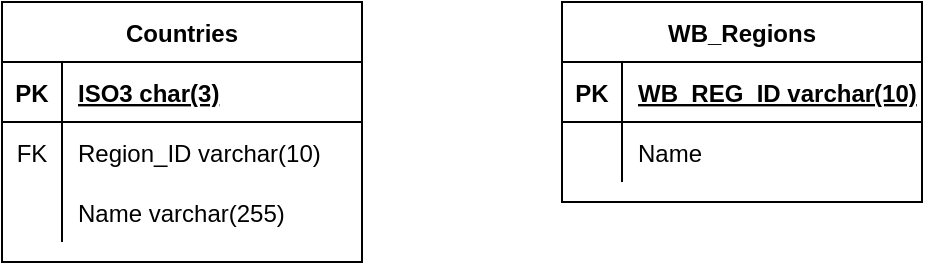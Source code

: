 <mxfile version="16.6.5" type="github">
  <diagram id="Cd5qq1A4yIP22CljSlD0" name="Page-1">
    <mxGraphModel dx="652" dy="464" grid="1" gridSize="10" guides="1" tooltips="1" connect="1" arrows="1" fold="1" page="1" pageScale="1" pageWidth="827" pageHeight="1169" math="0" shadow="0">
      <root>
        <mxCell id="0" />
        <mxCell id="1" parent="0" />
        <mxCell id="BgY3MlOC9M-vGnAWjJrn-1" value="Countries" style="shape=table;startSize=30;container=1;collapsible=1;childLayout=tableLayout;fixedRows=1;rowLines=0;fontStyle=1;align=center;resizeLast=1;" vertex="1" parent="1">
          <mxGeometry x="80" y="40" width="180" height="130" as="geometry" />
        </mxCell>
        <mxCell id="BgY3MlOC9M-vGnAWjJrn-2" value="" style="shape=tableRow;horizontal=0;startSize=0;swimlaneHead=0;swimlaneBody=0;fillColor=none;collapsible=0;dropTarget=0;points=[[0,0.5],[1,0.5]];portConstraint=eastwest;top=0;left=0;right=0;bottom=1;" vertex="1" parent="BgY3MlOC9M-vGnAWjJrn-1">
          <mxGeometry y="30" width="180" height="30" as="geometry" />
        </mxCell>
        <mxCell id="BgY3MlOC9M-vGnAWjJrn-3" value="PK" style="shape=partialRectangle;connectable=0;fillColor=none;top=0;left=0;bottom=0;right=0;fontStyle=1;overflow=hidden;" vertex="1" parent="BgY3MlOC9M-vGnAWjJrn-2">
          <mxGeometry width="30" height="30" as="geometry">
            <mxRectangle width="30" height="30" as="alternateBounds" />
          </mxGeometry>
        </mxCell>
        <mxCell id="BgY3MlOC9M-vGnAWjJrn-4" value="ISO3 char(3)" style="shape=partialRectangle;connectable=0;fillColor=none;top=0;left=0;bottom=0;right=0;align=left;spacingLeft=6;fontStyle=5;overflow=hidden;" vertex="1" parent="BgY3MlOC9M-vGnAWjJrn-2">
          <mxGeometry x="30" width="150" height="30" as="geometry">
            <mxRectangle width="150" height="30" as="alternateBounds" />
          </mxGeometry>
        </mxCell>
        <mxCell id="BgY3MlOC9M-vGnAWjJrn-14" value="" style="shape=tableRow;horizontal=0;startSize=0;swimlaneHead=0;swimlaneBody=0;fillColor=none;collapsible=0;dropTarget=0;points=[[0,0.5],[1,0.5]];portConstraint=eastwest;top=0;left=0;right=0;bottom=0;" vertex="1" parent="BgY3MlOC9M-vGnAWjJrn-1">
          <mxGeometry y="60" width="180" height="30" as="geometry" />
        </mxCell>
        <mxCell id="BgY3MlOC9M-vGnAWjJrn-15" value="FK" style="shape=partialRectangle;connectable=0;fillColor=none;top=0;left=0;bottom=0;right=0;fontStyle=0;overflow=hidden;" vertex="1" parent="BgY3MlOC9M-vGnAWjJrn-14">
          <mxGeometry width="30" height="30" as="geometry">
            <mxRectangle width="30" height="30" as="alternateBounds" />
          </mxGeometry>
        </mxCell>
        <mxCell id="BgY3MlOC9M-vGnAWjJrn-16" value="Region_ID varchar(10)" style="shape=partialRectangle;connectable=0;fillColor=none;top=0;left=0;bottom=0;right=0;align=left;spacingLeft=6;fontStyle=0;overflow=hidden;" vertex="1" parent="BgY3MlOC9M-vGnAWjJrn-14">
          <mxGeometry x="30" width="150" height="30" as="geometry">
            <mxRectangle width="150" height="30" as="alternateBounds" />
          </mxGeometry>
        </mxCell>
        <mxCell id="BgY3MlOC9M-vGnAWjJrn-8" value="" style="shape=tableRow;horizontal=0;startSize=0;swimlaneHead=0;swimlaneBody=0;fillColor=none;collapsible=0;dropTarget=0;points=[[0,0.5],[1,0.5]];portConstraint=eastwest;top=0;left=0;right=0;bottom=0;" vertex="1" parent="BgY3MlOC9M-vGnAWjJrn-1">
          <mxGeometry y="90" width="180" height="30" as="geometry" />
        </mxCell>
        <mxCell id="BgY3MlOC9M-vGnAWjJrn-9" value="" style="shape=partialRectangle;connectable=0;fillColor=none;top=0;left=0;bottom=0;right=0;editable=1;overflow=hidden;" vertex="1" parent="BgY3MlOC9M-vGnAWjJrn-8">
          <mxGeometry width="30" height="30" as="geometry">
            <mxRectangle width="30" height="30" as="alternateBounds" />
          </mxGeometry>
        </mxCell>
        <mxCell id="BgY3MlOC9M-vGnAWjJrn-10" value="Name varchar(255)" style="shape=partialRectangle;connectable=0;fillColor=none;top=0;left=0;bottom=0;right=0;align=left;spacingLeft=6;overflow=hidden;" vertex="1" parent="BgY3MlOC9M-vGnAWjJrn-8">
          <mxGeometry x="30" width="150" height="30" as="geometry">
            <mxRectangle width="150" height="30" as="alternateBounds" />
          </mxGeometry>
        </mxCell>
        <mxCell id="BgY3MlOC9M-vGnAWjJrn-17" value="WB_Regions" style="shape=table;startSize=30;container=1;collapsible=1;childLayout=tableLayout;fixedRows=1;rowLines=0;fontStyle=1;align=center;resizeLast=1;" vertex="1" parent="1">
          <mxGeometry x="360" y="40" width="180" height="100" as="geometry" />
        </mxCell>
        <mxCell id="BgY3MlOC9M-vGnAWjJrn-18" value="" style="shape=tableRow;horizontal=0;startSize=0;swimlaneHead=0;swimlaneBody=0;fillColor=none;collapsible=0;dropTarget=0;points=[[0,0.5],[1,0.5]];portConstraint=eastwest;top=0;left=0;right=0;bottom=1;" vertex="1" parent="BgY3MlOC9M-vGnAWjJrn-17">
          <mxGeometry y="30" width="180" height="30" as="geometry" />
        </mxCell>
        <mxCell id="BgY3MlOC9M-vGnAWjJrn-19" value="PK" style="shape=partialRectangle;connectable=0;fillColor=none;top=0;left=0;bottom=0;right=0;fontStyle=1;overflow=hidden;" vertex="1" parent="BgY3MlOC9M-vGnAWjJrn-18">
          <mxGeometry width="30" height="30" as="geometry">
            <mxRectangle width="30" height="30" as="alternateBounds" />
          </mxGeometry>
        </mxCell>
        <mxCell id="BgY3MlOC9M-vGnAWjJrn-20" value="WB_REG_ID varchar(10)" style="shape=partialRectangle;connectable=0;fillColor=none;top=0;left=0;bottom=0;right=0;align=left;spacingLeft=6;fontStyle=5;overflow=hidden;" vertex="1" parent="BgY3MlOC9M-vGnAWjJrn-18">
          <mxGeometry x="30" width="150" height="30" as="geometry">
            <mxRectangle width="150" height="30" as="alternateBounds" />
          </mxGeometry>
        </mxCell>
        <mxCell id="BgY3MlOC9M-vGnAWjJrn-21" value="" style="shape=tableRow;horizontal=0;startSize=0;swimlaneHead=0;swimlaneBody=0;fillColor=none;collapsible=0;dropTarget=0;points=[[0,0.5],[1,0.5]];portConstraint=eastwest;top=0;left=0;right=0;bottom=0;" vertex="1" parent="BgY3MlOC9M-vGnAWjJrn-17">
          <mxGeometry y="60" width="180" height="30" as="geometry" />
        </mxCell>
        <mxCell id="BgY3MlOC9M-vGnAWjJrn-22" value="" style="shape=partialRectangle;connectable=0;fillColor=none;top=0;left=0;bottom=0;right=0;editable=1;overflow=hidden;" vertex="1" parent="BgY3MlOC9M-vGnAWjJrn-21">
          <mxGeometry width="30" height="30" as="geometry">
            <mxRectangle width="30" height="30" as="alternateBounds" />
          </mxGeometry>
        </mxCell>
        <mxCell id="BgY3MlOC9M-vGnAWjJrn-23" value="Name" style="shape=partialRectangle;connectable=0;fillColor=none;top=0;left=0;bottom=0;right=0;align=left;spacingLeft=6;overflow=hidden;" vertex="1" parent="BgY3MlOC9M-vGnAWjJrn-21">
          <mxGeometry x="30" width="150" height="30" as="geometry">
            <mxRectangle width="150" height="30" as="alternateBounds" />
          </mxGeometry>
        </mxCell>
      </root>
    </mxGraphModel>
  </diagram>
</mxfile>
